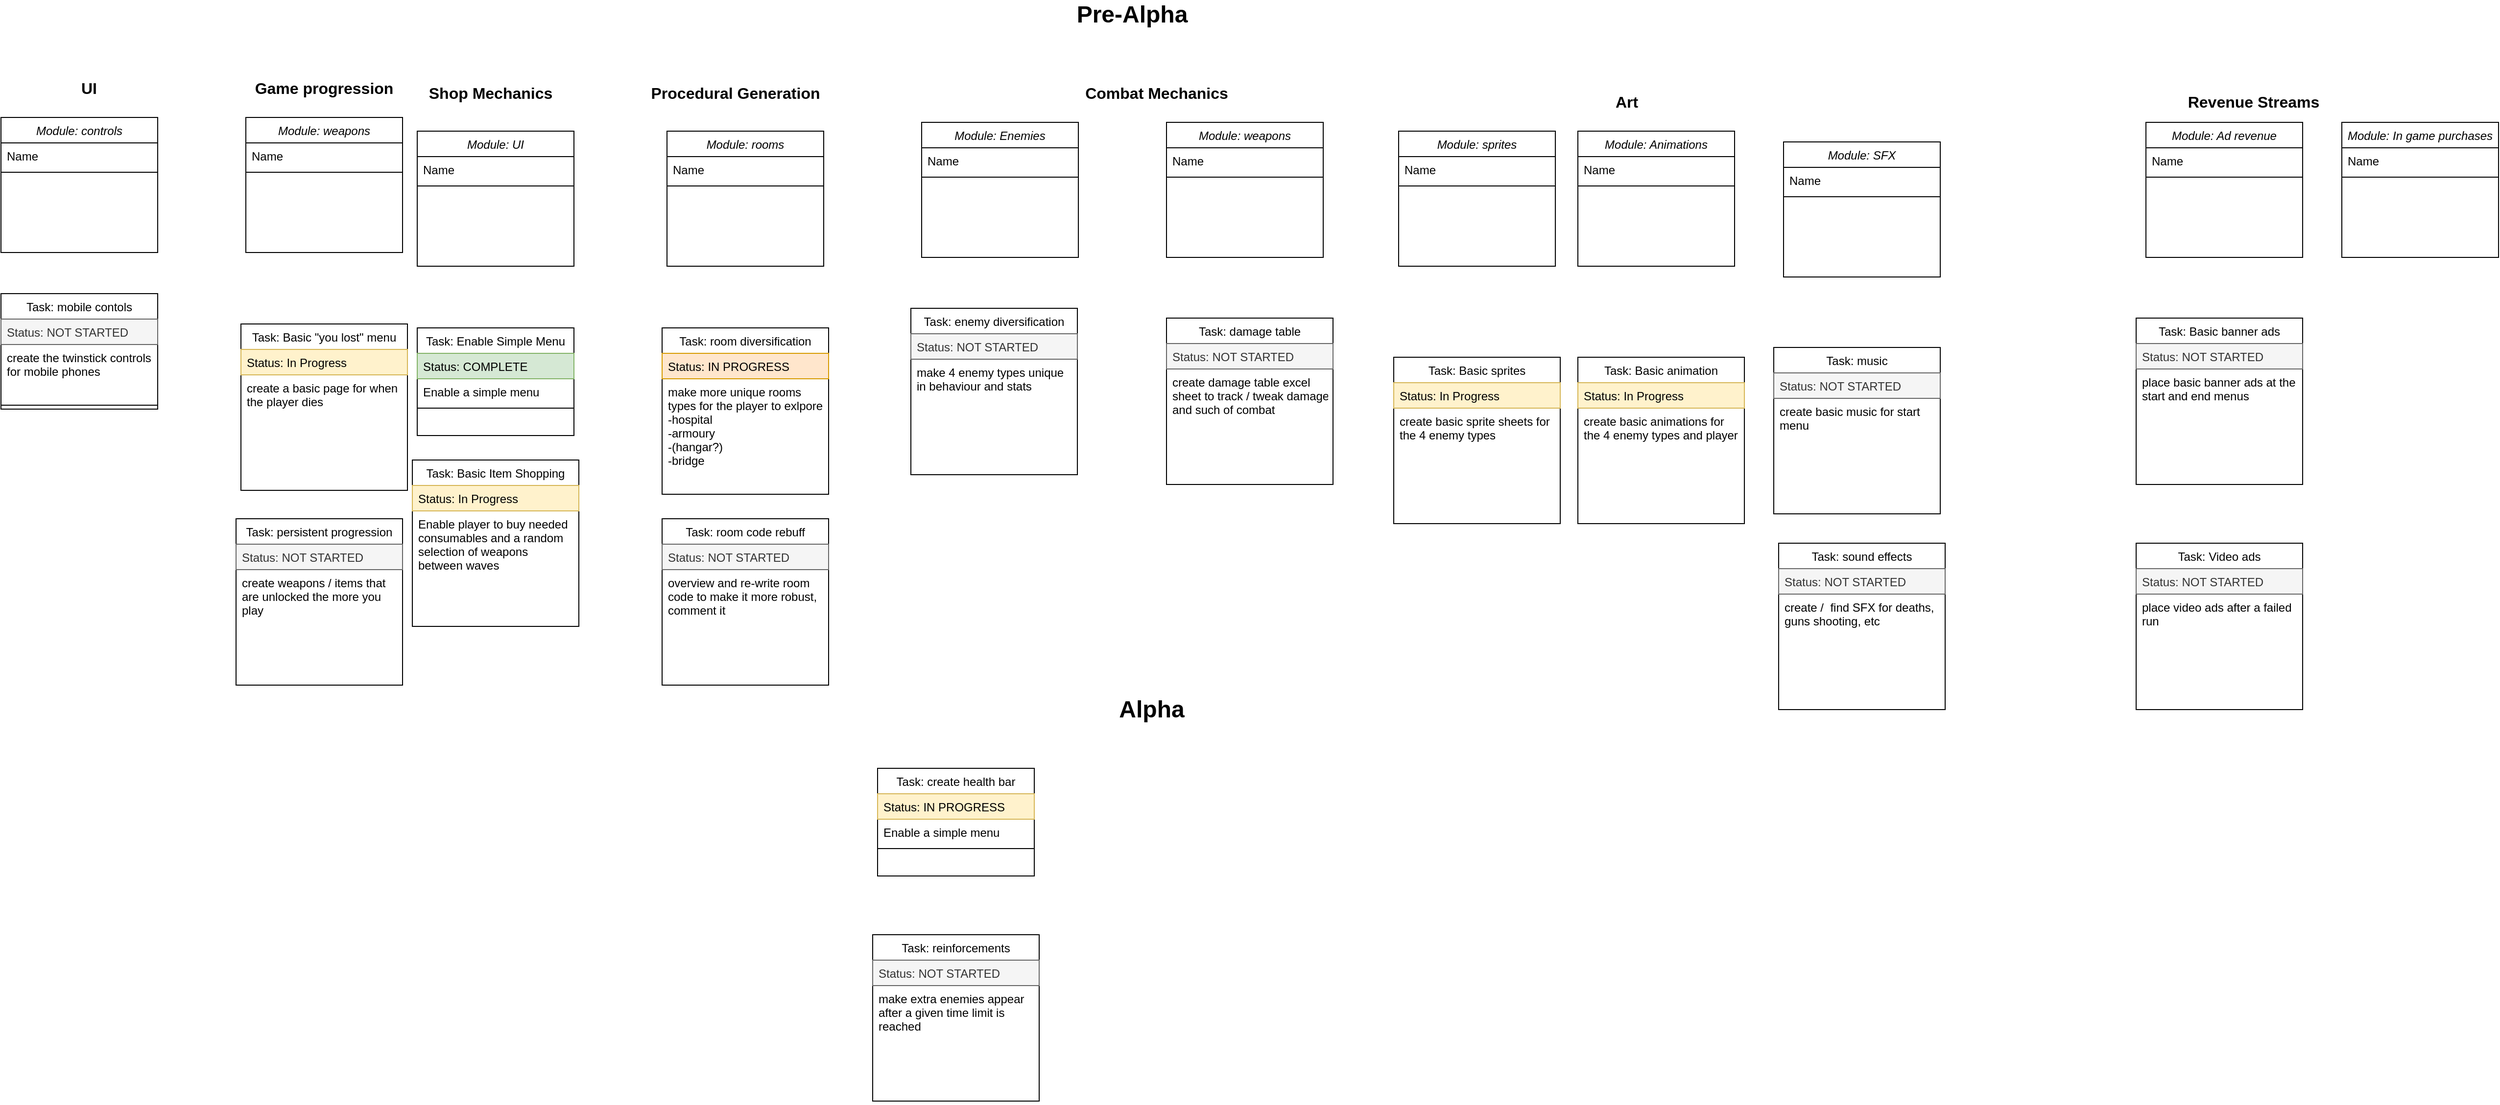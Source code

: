 <mxfile version="14.4.3" type="device"><diagram id="C5RBs43oDa-KdzZeNtuy" name="Page-1"><mxGraphModel dx="1865" dy="607" grid="1" gridSize="10" guides="1" tooltips="1" connect="1" arrows="1" fold="1" page="1" pageScale="1" pageWidth="827" pageHeight="1169" math="0" shadow="0"><root><mxCell id="WIyWlLk6GJQsqaUBKTNV-0"/><mxCell id="WIyWlLk6GJQsqaUBKTNV-1" parent="WIyWlLk6GJQsqaUBKTNV-0"/><mxCell id="zkfFHV4jXpPFQw0GAbJ--0" value="Module: UI" style="swimlane;fontStyle=2;align=center;verticalAlign=top;childLayout=stackLayout;horizontal=1;startSize=26;horizontalStack=0;resizeParent=1;resizeLast=0;collapsible=1;marginBottom=0;rounded=0;shadow=0;strokeWidth=1;" parent="WIyWlLk6GJQsqaUBKTNV-1" vertex="1"><mxGeometry x="-175" y="159" width="160" height="138" as="geometry"><mxRectangle x="230" y="140" width="160" height="26" as="alternateBounds"/></mxGeometry></mxCell><mxCell id="zkfFHV4jXpPFQw0GAbJ--1" value="Name" style="text;align=left;verticalAlign=top;spacingLeft=4;spacingRight=4;overflow=hidden;rotatable=0;points=[[0,0.5],[1,0.5]];portConstraint=eastwest;" parent="zkfFHV4jXpPFQw0GAbJ--0" vertex="1"><mxGeometry y="26" width="160" height="26" as="geometry"/></mxCell><mxCell id="zkfFHV4jXpPFQw0GAbJ--4" value="" style="line;html=1;strokeWidth=1;align=left;verticalAlign=middle;spacingTop=-1;spacingLeft=3;spacingRight=3;rotatable=0;labelPosition=right;points=[];portConstraint=eastwest;" parent="zkfFHV4jXpPFQw0GAbJ--0" vertex="1"><mxGeometry y="52" width="160" height="8" as="geometry"/></mxCell><mxCell id="zkfFHV4jXpPFQw0GAbJ--17" value="Task: Enable Simple Menu" style="swimlane;fontStyle=0;align=center;verticalAlign=top;childLayout=stackLayout;horizontal=1;startSize=26;horizontalStack=0;resizeParent=1;resizeLast=0;collapsible=1;marginBottom=0;rounded=0;shadow=0;strokeWidth=1;" parent="WIyWlLk6GJQsqaUBKTNV-1" vertex="1"><mxGeometry x="-175" y="360" width="160" height="110" as="geometry"><mxRectangle x="550" y="140" width="160" height="26" as="alternateBounds"/></mxGeometry></mxCell><mxCell id="zkfFHV4jXpPFQw0GAbJ--18" value="Status: COMPLETE" style="text;align=left;verticalAlign=top;spacingLeft=4;spacingRight=4;overflow=hidden;rotatable=0;points=[[0,0.5],[1,0.5]];portConstraint=eastwest;strokeColor=#82b366;fillColor=#d5e8d4;" parent="zkfFHV4jXpPFQw0GAbJ--17" vertex="1"><mxGeometry y="26" width="160" height="26" as="geometry"/></mxCell><mxCell id="zkfFHV4jXpPFQw0GAbJ--21" value="Enable a simple menu" style="text;align=left;verticalAlign=top;spacingLeft=4;spacingRight=4;overflow=hidden;rotatable=0;points=[[0,0.5],[1,0.5]];portConstraint=eastwest;rounded=0;shadow=0;html=0;" parent="zkfFHV4jXpPFQw0GAbJ--17" vertex="1"><mxGeometry y="52" width="160" height="26" as="geometry"/></mxCell><mxCell id="zkfFHV4jXpPFQw0GAbJ--23" value="" style="line;html=1;strokeWidth=1;align=left;verticalAlign=middle;spacingTop=-1;spacingLeft=3;spacingRight=3;rotatable=0;labelPosition=right;points=[];portConstraint=eastwest;" parent="zkfFHV4jXpPFQw0GAbJ--17" vertex="1"><mxGeometry y="78" width="160" height="8" as="geometry"/></mxCell><mxCell id="IJNGXYL-jncF7MgPvNUc-0" value="&lt;font style=&quot;font-size: 16px&quot;&gt;Shop Mechanics&lt;/font&gt;" style="text;html=1;strokeColor=none;fillColor=none;align=center;verticalAlign=middle;whiteSpace=wrap;rounded=0;fontStyle=1" parent="WIyWlLk6GJQsqaUBKTNV-1" vertex="1"><mxGeometry x="-170" y="110" width="140" height="20" as="geometry"/></mxCell><mxCell id="IJNGXYL-jncF7MgPvNUc-1" value="&lt;font style=&quot;font-size: 16px&quot;&gt;Combat Mechanics&lt;/font&gt;" style="text;html=1;strokeColor=none;fillColor=none;align=center;verticalAlign=middle;whiteSpace=wrap;rounded=0;fontStyle=1" parent="WIyWlLk6GJQsqaUBKTNV-1" vertex="1"><mxGeometry x="490" y="110" width="180" height="20" as="geometry"/></mxCell><mxCell id="IJNGXYL-jncF7MgPvNUc-4" value="Module: Enemies" style="swimlane;fontStyle=2;align=center;verticalAlign=top;childLayout=stackLayout;horizontal=1;startSize=26;horizontalStack=0;resizeParent=1;resizeLast=0;collapsible=1;marginBottom=0;rounded=0;shadow=0;strokeWidth=1;" parent="WIyWlLk6GJQsqaUBKTNV-1" vertex="1"><mxGeometry x="340" y="150" width="160" height="138" as="geometry"><mxRectangle x="230" y="140" width="160" height="26" as="alternateBounds"/></mxGeometry></mxCell><mxCell id="IJNGXYL-jncF7MgPvNUc-5" value="Name" style="text;align=left;verticalAlign=top;spacingLeft=4;spacingRight=4;overflow=hidden;rotatable=0;points=[[0,0.5],[1,0.5]];portConstraint=eastwest;" parent="IJNGXYL-jncF7MgPvNUc-4" vertex="1"><mxGeometry y="26" width="160" height="26" as="geometry"/></mxCell><mxCell id="IJNGXYL-jncF7MgPvNUc-6" value="" style="line;html=1;strokeWidth=1;align=left;verticalAlign=middle;spacingTop=-1;spacingLeft=3;spacingRight=3;rotatable=0;labelPosition=right;points=[];portConstraint=eastwest;" parent="IJNGXYL-jncF7MgPvNUc-4" vertex="1"><mxGeometry y="52" width="160" height="8" as="geometry"/></mxCell><mxCell id="IJNGXYL-jncF7MgPvNUc-7" value="Module: weapons" style="swimlane;fontStyle=2;align=center;verticalAlign=top;childLayout=stackLayout;horizontal=1;startSize=26;horizontalStack=0;resizeParent=1;resizeLast=0;collapsible=1;marginBottom=0;rounded=0;shadow=0;strokeWidth=1;" parent="WIyWlLk6GJQsqaUBKTNV-1" vertex="1"><mxGeometry x="590" y="150" width="160" height="138" as="geometry"><mxRectangle x="230" y="140" width="160" height="26" as="alternateBounds"/></mxGeometry></mxCell><mxCell id="IJNGXYL-jncF7MgPvNUc-8" value="Name" style="text;align=left;verticalAlign=top;spacingLeft=4;spacingRight=4;overflow=hidden;rotatable=0;points=[[0,0.5],[1,0.5]];portConstraint=eastwest;" parent="IJNGXYL-jncF7MgPvNUc-7" vertex="1"><mxGeometry y="26" width="160" height="26" as="geometry"/></mxCell><mxCell id="IJNGXYL-jncF7MgPvNUc-9" value="" style="line;html=1;strokeWidth=1;align=left;verticalAlign=middle;spacingTop=-1;spacingLeft=3;spacingRight=3;rotatable=0;labelPosition=right;points=[];portConstraint=eastwest;" parent="IJNGXYL-jncF7MgPvNUc-7" vertex="1"><mxGeometry y="52" width="160" height="8" as="geometry"/></mxCell><mxCell id="IJNGXYL-jncF7MgPvNUc-10" value="&lt;font style=&quot;font-size: 16px&quot;&gt;Game progression&lt;/font&gt;" style="text;html=1;strokeColor=none;fillColor=none;align=center;verticalAlign=middle;whiteSpace=wrap;rounded=0;fontStyle=1" parent="WIyWlLk6GJQsqaUBKTNV-1" vertex="1"><mxGeometry x="-360" y="105" width="180" height="20" as="geometry"/></mxCell><mxCell id="IJNGXYL-jncF7MgPvNUc-11" value="Module: weapons" style="swimlane;fontStyle=2;align=center;verticalAlign=top;childLayout=stackLayout;horizontal=1;startSize=26;horizontalStack=0;resizeParent=1;resizeLast=0;collapsible=1;marginBottom=0;rounded=0;shadow=0;strokeWidth=1;" parent="WIyWlLk6GJQsqaUBKTNV-1" vertex="1"><mxGeometry x="-350" y="145" width="160" height="138" as="geometry"><mxRectangle x="230" y="140" width="160" height="26" as="alternateBounds"/></mxGeometry></mxCell><mxCell id="IJNGXYL-jncF7MgPvNUc-12" value="Name" style="text;align=left;verticalAlign=top;spacingLeft=4;spacingRight=4;overflow=hidden;rotatable=0;points=[[0,0.5],[1,0.5]];portConstraint=eastwest;" parent="IJNGXYL-jncF7MgPvNUc-11" vertex="1"><mxGeometry y="26" width="160" height="26" as="geometry"/></mxCell><mxCell id="IJNGXYL-jncF7MgPvNUc-13" value="" style="line;html=1;strokeWidth=1;align=left;verticalAlign=middle;spacingTop=-1;spacingLeft=3;spacingRight=3;rotatable=0;labelPosition=right;points=[];portConstraint=eastwest;" parent="IJNGXYL-jncF7MgPvNUc-11" vertex="1"><mxGeometry y="52" width="160" height="8" as="geometry"/></mxCell><mxCell id="IJNGXYL-jncF7MgPvNUc-14" value="Task: create health bar" style="swimlane;fontStyle=0;align=center;verticalAlign=top;childLayout=stackLayout;horizontal=1;startSize=26;horizontalStack=0;resizeParent=1;resizeLast=0;collapsible=1;marginBottom=0;rounded=0;shadow=0;strokeWidth=1;" parent="WIyWlLk6GJQsqaUBKTNV-1" vertex="1"><mxGeometry x="295" y="810" width="160" height="110" as="geometry"><mxRectangle x="550" y="140" width="160" height="26" as="alternateBounds"/></mxGeometry></mxCell><mxCell id="IJNGXYL-jncF7MgPvNUc-15" value="Status: IN PROGRESS" style="text;align=left;verticalAlign=top;spacingLeft=4;spacingRight=4;overflow=hidden;rotatable=0;points=[[0,0.5],[1,0.5]];portConstraint=eastwest;strokeColor=#d6b656;fillColor=#fff2cc;" parent="IJNGXYL-jncF7MgPvNUc-14" vertex="1"><mxGeometry y="26" width="160" height="26" as="geometry"/></mxCell><mxCell id="IJNGXYL-jncF7MgPvNUc-16" value="Enable a simple menu" style="text;align=left;verticalAlign=top;spacingLeft=4;spacingRight=4;overflow=hidden;rotatable=0;points=[[0,0.5],[1,0.5]];portConstraint=eastwest;rounded=0;shadow=0;html=0;" parent="IJNGXYL-jncF7MgPvNUc-14" vertex="1"><mxGeometry y="52" width="160" height="26" as="geometry"/></mxCell><mxCell id="IJNGXYL-jncF7MgPvNUc-17" value="" style="line;html=1;strokeWidth=1;align=left;verticalAlign=middle;spacingTop=-1;spacingLeft=3;spacingRight=3;rotatable=0;labelPosition=right;points=[];portConstraint=eastwest;" parent="IJNGXYL-jncF7MgPvNUc-14" vertex="1"><mxGeometry y="78" width="160" height="8" as="geometry"/></mxCell><mxCell id="yhqSzPU-J8GdQzzQd9-S-0" value="&lt;font style=&quot;font-size: 24px&quot;&gt;Pre-Alpha&lt;/font&gt;" style="text;html=1;strokeColor=none;fillColor=none;align=center;verticalAlign=middle;whiteSpace=wrap;rounded=0;fontSize=16;fontStyle=1" vertex="1" parent="WIyWlLk6GJQsqaUBKTNV-1"><mxGeometry x="480" y="30" width="150" height="20" as="geometry"/></mxCell><mxCell id="yhqSzPU-J8GdQzzQd9-S-1" style="edgeStyle=orthogonalEdgeStyle;rounded=0;orthogonalLoop=1;jettySize=auto;html=1;exitX=0.5;exitY=1;exitDx=0;exitDy=0;" edge="1" parent="WIyWlLk6GJQsqaUBKTNV-1" source="IJNGXYL-jncF7MgPvNUc-1" target="IJNGXYL-jncF7MgPvNUc-1"><mxGeometry relative="1" as="geometry"/></mxCell><mxCell id="yhqSzPU-J8GdQzzQd9-S-2" value="&lt;font style=&quot;font-size: 24px&quot;&gt;Alpha&lt;/font&gt;" style="text;html=1;strokeColor=none;fillColor=none;align=center;verticalAlign=middle;whiteSpace=wrap;rounded=0;fontSize=16;fontStyle=1" vertex="1" parent="WIyWlLk6GJQsqaUBKTNV-1"><mxGeometry x="500" y="740" width="150" height="20" as="geometry"/></mxCell><mxCell id="yhqSzPU-J8GdQzzQd9-S-3" value="Task: Basic Item Shopping" style="swimlane;fontStyle=0;align=center;verticalAlign=top;childLayout=stackLayout;horizontal=1;startSize=26;horizontalStack=0;resizeParent=1;resizeLast=0;collapsible=1;marginBottom=0;rounded=0;shadow=0;strokeWidth=1;" vertex="1" parent="WIyWlLk6GJQsqaUBKTNV-1"><mxGeometry x="-180" y="495" width="170" height="170" as="geometry"><mxRectangle x="550" y="140" width="160" height="26" as="alternateBounds"/></mxGeometry></mxCell><mxCell id="yhqSzPU-J8GdQzzQd9-S-4" value="Status: In Progress" style="text;align=left;verticalAlign=top;spacingLeft=4;spacingRight=4;overflow=hidden;rotatable=0;points=[[0,0.5],[1,0.5]];portConstraint=eastwest;strokeColor=#d6b656;fillColor=#fff2cc;" vertex="1" parent="yhqSzPU-J8GdQzzQd9-S-3"><mxGeometry y="26" width="170" height="26" as="geometry"/></mxCell><mxCell id="yhqSzPU-J8GdQzzQd9-S-5" value="Enable player to buy needed &#10;consumables and a random &#10;selection of weapons &#10;between waves&#10;" style="text;align=left;verticalAlign=top;spacingLeft=4;spacingRight=4;overflow=hidden;rotatable=0;points=[[0,0.5],[1,0.5]];portConstraint=eastwest;rounded=0;shadow=0;html=0;" vertex="1" parent="yhqSzPU-J8GdQzzQd9-S-3"><mxGeometry y="52" width="170" height="118" as="geometry"/></mxCell><mxCell id="yhqSzPU-J8GdQzzQd9-S-7" value="&lt;font style=&quot;font-size: 16px&quot;&gt;Art&lt;/font&gt;" style="text;html=1;strokeColor=none;fillColor=none;align=center;verticalAlign=middle;whiteSpace=wrap;rounded=0;fontStyle=1" vertex="1" parent="WIyWlLk6GJQsqaUBKTNV-1"><mxGeometry x="970" y="119" width="180" height="20" as="geometry"/></mxCell><mxCell id="yhqSzPU-J8GdQzzQd9-S-9" value="Module: sprites" style="swimlane;fontStyle=2;align=center;verticalAlign=top;childLayout=stackLayout;horizontal=1;startSize=26;horizontalStack=0;resizeParent=1;resizeLast=0;collapsible=1;marginBottom=0;rounded=0;shadow=0;strokeWidth=1;" vertex="1" parent="WIyWlLk6GJQsqaUBKTNV-1"><mxGeometry x="827" y="159" width="160" height="138" as="geometry"><mxRectangle x="230" y="140" width="160" height="26" as="alternateBounds"/></mxGeometry></mxCell><mxCell id="yhqSzPU-J8GdQzzQd9-S-10" value="Name" style="text;align=left;verticalAlign=top;spacingLeft=4;spacingRight=4;overflow=hidden;rotatable=0;points=[[0,0.5],[1,0.5]];portConstraint=eastwest;" vertex="1" parent="yhqSzPU-J8GdQzzQd9-S-9"><mxGeometry y="26" width="160" height="26" as="geometry"/></mxCell><mxCell id="yhqSzPU-J8GdQzzQd9-S-11" value="" style="line;html=1;strokeWidth=1;align=left;verticalAlign=middle;spacingTop=-1;spacingLeft=3;spacingRight=3;rotatable=0;labelPosition=right;points=[];portConstraint=eastwest;" vertex="1" parent="yhqSzPU-J8GdQzzQd9-S-9"><mxGeometry y="52" width="160" height="8" as="geometry"/></mxCell><mxCell id="yhqSzPU-J8GdQzzQd9-S-12" value="Module: Animations" style="swimlane;fontStyle=2;align=center;verticalAlign=top;childLayout=stackLayout;horizontal=1;startSize=26;horizontalStack=0;resizeParent=1;resizeLast=0;collapsible=1;marginBottom=0;rounded=0;shadow=0;strokeWidth=1;" vertex="1" parent="WIyWlLk6GJQsqaUBKTNV-1"><mxGeometry x="1010" y="159" width="160" height="138" as="geometry"><mxRectangle x="230" y="140" width="160" height="26" as="alternateBounds"/></mxGeometry></mxCell><mxCell id="yhqSzPU-J8GdQzzQd9-S-13" value="Name" style="text;align=left;verticalAlign=top;spacingLeft=4;spacingRight=4;overflow=hidden;rotatable=0;points=[[0,0.5],[1,0.5]];portConstraint=eastwest;" vertex="1" parent="yhqSzPU-J8GdQzzQd9-S-12"><mxGeometry y="26" width="160" height="26" as="geometry"/></mxCell><mxCell id="yhqSzPU-J8GdQzzQd9-S-14" value="" style="line;html=1;strokeWidth=1;align=left;verticalAlign=middle;spacingTop=-1;spacingLeft=3;spacingRight=3;rotatable=0;labelPosition=right;points=[];portConstraint=eastwest;" vertex="1" parent="yhqSzPU-J8GdQzzQd9-S-12"><mxGeometry y="52" width="160" height="8" as="geometry"/></mxCell><mxCell id="yhqSzPU-J8GdQzzQd9-S-15" value="Task: Basic &quot;you lost&quot; menu" style="swimlane;fontStyle=0;align=center;verticalAlign=top;childLayout=stackLayout;horizontal=1;startSize=26;horizontalStack=0;resizeParent=1;resizeLast=0;collapsible=1;marginBottom=0;rounded=0;shadow=0;strokeWidth=1;" vertex="1" parent="WIyWlLk6GJQsqaUBKTNV-1"><mxGeometry x="-355" y="356" width="170" height="170" as="geometry"><mxRectangle x="550" y="140" width="160" height="26" as="alternateBounds"/></mxGeometry></mxCell><mxCell id="yhqSzPU-J8GdQzzQd9-S-16" value="Status: In Progress" style="text;align=left;verticalAlign=top;spacingLeft=4;spacingRight=4;overflow=hidden;rotatable=0;points=[[0,0.5],[1,0.5]];portConstraint=eastwest;strokeColor=#d6b656;fillColor=#fff2cc;" vertex="1" parent="yhqSzPU-J8GdQzzQd9-S-15"><mxGeometry y="26" width="170" height="26" as="geometry"/></mxCell><mxCell id="yhqSzPU-J8GdQzzQd9-S-17" value="create a basic page for when &#10;the player dies " style="text;align=left;verticalAlign=top;spacingLeft=4;spacingRight=4;overflow=hidden;rotatable=0;points=[[0,0.5],[1,0.5]];portConstraint=eastwest;rounded=0;shadow=0;html=0;" vertex="1" parent="yhqSzPU-J8GdQzzQd9-S-15"><mxGeometry y="52" width="170" height="118" as="geometry"/></mxCell><mxCell id="yhqSzPU-J8GdQzzQd9-S-18" value="&lt;span style=&quot;font-size: 16px&quot;&gt;Revenue Streams&lt;/span&gt;" style="text;html=1;strokeColor=none;fillColor=none;align=center;verticalAlign=middle;whiteSpace=wrap;rounded=0;fontStyle=1" vertex="1" parent="WIyWlLk6GJQsqaUBKTNV-1"><mxGeometry x="1610" y="119" width="180" height="20" as="geometry"/></mxCell><mxCell id="yhqSzPU-J8GdQzzQd9-S-19" value="Module: Ad revenue" style="swimlane;fontStyle=2;align=center;verticalAlign=top;childLayout=stackLayout;horizontal=1;startSize=26;horizontalStack=0;resizeParent=1;resizeLast=0;collapsible=1;marginBottom=0;rounded=0;shadow=0;strokeWidth=1;" vertex="1" parent="WIyWlLk6GJQsqaUBKTNV-1"><mxGeometry x="1590" y="150" width="160" height="138" as="geometry"><mxRectangle x="230" y="140" width="160" height="26" as="alternateBounds"/></mxGeometry></mxCell><mxCell id="yhqSzPU-J8GdQzzQd9-S-20" value="Name" style="text;align=left;verticalAlign=top;spacingLeft=4;spacingRight=4;overflow=hidden;rotatable=0;points=[[0,0.5],[1,0.5]];portConstraint=eastwest;" vertex="1" parent="yhqSzPU-J8GdQzzQd9-S-19"><mxGeometry y="26" width="160" height="26" as="geometry"/></mxCell><mxCell id="yhqSzPU-J8GdQzzQd9-S-21" value="" style="line;html=1;strokeWidth=1;align=left;verticalAlign=middle;spacingTop=-1;spacingLeft=3;spacingRight=3;rotatable=0;labelPosition=right;points=[];portConstraint=eastwest;" vertex="1" parent="yhqSzPU-J8GdQzzQd9-S-19"><mxGeometry y="52" width="160" height="8" as="geometry"/></mxCell><mxCell id="yhqSzPU-J8GdQzzQd9-S-22" value="Module: In game purchases" style="swimlane;fontStyle=2;align=center;verticalAlign=top;childLayout=stackLayout;horizontal=1;startSize=26;horizontalStack=0;resizeParent=1;resizeLast=0;collapsible=1;marginBottom=0;rounded=0;shadow=0;strokeWidth=1;" vertex="1" parent="WIyWlLk6GJQsqaUBKTNV-1"><mxGeometry x="1790" y="150" width="160" height="138" as="geometry"><mxRectangle x="230" y="140" width="160" height="26" as="alternateBounds"/></mxGeometry></mxCell><mxCell id="yhqSzPU-J8GdQzzQd9-S-23" value="Name" style="text;align=left;verticalAlign=top;spacingLeft=4;spacingRight=4;overflow=hidden;rotatable=0;points=[[0,0.5],[1,0.5]];portConstraint=eastwest;" vertex="1" parent="yhqSzPU-J8GdQzzQd9-S-22"><mxGeometry y="26" width="160" height="26" as="geometry"/></mxCell><mxCell id="yhqSzPU-J8GdQzzQd9-S-24" value="" style="line;html=1;strokeWidth=1;align=left;verticalAlign=middle;spacingTop=-1;spacingLeft=3;spacingRight=3;rotatable=0;labelPosition=right;points=[];portConstraint=eastwest;" vertex="1" parent="yhqSzPU-J8GdQzzQd9-S-22"><mxGeometry y="52" width="160" height="8" as="geometry"/></mxCell><mxCell id="yhqSzPU-J8GdQzzQd9-S-25" value="Task: Basic banner ads" style="swimlane;fontStyle=0;align=center;verticalAlign=top;childLayout=stackLayout;horizontal=1;startSize=26;horizontalStack=0;resizeParent=1;resizeLast=0;collapsible=1;marginBottom=0;rounded=0;shadow=0;strokeWidth=1;" vertex="1" parent="WIyWlLk6GJQsqaUBKTNV-1"><mxGeometry x="1580" y="350" width="170" height="170" as="geometry"><mxRectangle x="550" y="140" width="160" height="26" as="alternateBounds"/></mxGeometry></mxCell><mxCell id="yhqSzPU-J8GdQzzQd9-S-26" value="Status: NOT STARTED " style="text;align=left;verticalAlign=top;spacingLeft=4;spacingRight=4;overflow=hidden;rotatable=0;points=[[0,0.5],[1,0.5]];portConstraint=eastwest;strokeColor=#666666;fillColor=#f5f5f5;fontColor=#333333;" vertex="1" parent="yhqSzPU-J8GdQzzQd9-S-25"><mxGeometry y="26" width="170" height="26" as="geometry"/></mxCell><mxCell id="yhqSzPU-J8GdQzzQd9-S-27" value="place basic banner ads at the &#10;start and end menus " style="text;align=left;verticalAlign=top;spacingLeft=4;spacingRight=4;overflow=hidden;rotatable=0;points=[[0,0.5],[1,0.5]];portConstraint=eastwest;rounded=0;shadow=0;html=0;" vertex="1" parent="yhqSzPU-J8GdQzzQd9-S-25"><mxGeometry y="52" width="170" height="118" as="geometry"/></mxCell><mxCell id="yhqSzPU-J8GdQzzQd9-S-28" value="Task: Basic animation" style="swimlane;fontStyle=0;align=center;verticalAlign=top;childLayout=stackLayout;horizontal=1;startSize=26;horizontalStack=0;resizeParent=1;resizeLast=0;collapsible=1;marginBottom=0;rounded=0;shadow=0;strokeWidth=1;" vertex="1" parent="WIyWlLk6GJQsqaUBKTNV-1"><mxGeometry x="1010" y="390" width="170" height="170" as="geometry"><mxRectangle x="550" y="140" width="160" height="26" as="alternateBounds"/></mxGeometry></mxCell><mxCell id="yhqSzPU-J8GdQzzQd9-S-29" value="Status: In Progress" style="text;align=left;verticalAlign=top;spacingLeft=4;spacingRight=4;overflow=hidden;rotatable=0;points=[[0,0.5],[1,0.5]];portConstraint=eastwest;strokeColor=#d6b656;fillColor=#fff2cc;" vertex="1" parent="yhqSzPU-J8GdQzzQd9-S-28"><mxGeometry y="26" width="170" height="26" as="geometry"/></mxCell><mxCell id="yhqSzPU-J8GdQzzQd9-S-30" value="create basic animations for &#10;the 4 enemy types and player " style="text;align=left;verticalAlign=top;spacingLeft=4;spacingRight=4;overflow=hidden;rotatable=0;points=[[0,0.5],[1,0.5]];portConstraint=eastwest;rounded=0;shadow=0;html=0;" vertex="1" parent="yhqSzPU-J8GdQzzQd9-S-28"><mxGeometry y="52" width="170" height="118" as="geometry"/></mxCell><mxCell id="yhqSzPU-J8GdQzzQd9-S-31" value="Task: Basic sprites" style="swimlane;fontStyle=0;align=center;verticalAlign=top;childLayout=stackLayout;horizontal=1;startSize=26;horizontalStack=0;resizeParent=1;resizeLast=0;collapsible=1;marginBottom=0;rounded=0;shadow=0;strokeWidth=1;" vertex="1" parent="WIyWlLk6GJQsqaUBKTNV-1"><mxGeometry x="822" y="390" width="170" height="170" as="geometry"><mxRectangle x="550" y="140" width="160" height="26" as="alternateBounds"/></mxGeometry></mxCell><mxCell id="yhqSzPU-J8GdQzzQd9-S-32" value="Status: In Progress" style="text;align=left;verticalAlign=top;spacingLeft=4;spacingRight=4;overflow=hidden;rotatable=0;points=[[0,0.5],[1,0.5]];portConstraint=eastwest;strokeColor=#d6b656;fillColor=#fff2cc;" vertex="1" parent="yhqSzPU-J8GdQzzQd9-S-31"><mxGeometry y="26" width="170" height="26" as="geometry"/></mxCell><mxCell id="yhqSzPU-J8GdQzzQd9-S-33" value="create basic sprite sheets for &#10;the 4 enemy types" style="text;align=left;verticalAlign=top;spacingLeft=4;spacingRight=4;overflow=hidden;rotatable=0;points=[[0,0.5],[1,0.5]];portConstraint=eastwest;rounded=0;shadow=0;html=0;" vertex="1" parent="yhqSzPU-J8GdQzzQd9-S-31"><mxGeometry y="52" width="170" height="118" as="geometry"/></mxCell><mxCell id="yhqSzPU-J8GdQzzQd9-S-34" value="Module: SFX" style="swimlane;fontStyle=2;align=center;verticalAlign=top;childLayout=stackLayout;horizontal=1;startSize=26;horizontalStack=0;resizeParent=1;resizeLast=0;collapsible=1;marginBottom=0;rounded=0;shadow=0;strokeWidth=1;" vertex="1" parent="WIyWlLk6GJQsqaUBKTNV-1"><mxGeometry x="1220" y="170" width="160" height="138" as="geometry"><mxRectangle x="230" y="140" width="160" height="26" as="alternateBounds"/></mxGeometry></mxCell><mxCell id="yhqSzPU-J8GdQzzQd9-S-35" value="Name" style="text;align=left;verticalAlign=top;spacingLeft=4;spacingRight=4;overflow=hidden;rotatable=0;points=[[0,0.5],[1,0.5]];portConstraint=eastwest;" vertex="1" parent="yhqSzPU-J8GdQzzQd9-S-34"><mxGeometry y="26" width="160" height="26" as="geometry"/></mxCell><mxCell id="yhqSzPU-J8GdQzzQd9-S-36" value="" style="line;html=1;strokeWidth=1;align=left;verticalAlign=middle;spacingTop=-1;spacingLeft=3;spacingRight=3;rotatable=0;labelPosition=right;points=[];portConstraint=eastwest;" vertex="1" parent="yhqSzPU-J8GdQzzQd9-S-34"><mxGeometry y="52" width="160" height="8" as="geometry"/></mxCell><mxCell id="yhqSzPU-J8GdQzzQd9-S-37" value="Task: music" style="swimlane;fontStyle=0;align=center;verticalAlign=top;childLayout=stackLayout;horizontal=1;startSize=26;horizontalStack=0;resizeParent=1;resizeLast=0;collapsible=1;marginBottom=0;rounded=0;shadow=0;strokeWidth=1;" vertex="1" parent="WIyWlLk6GJQsqaUBKTNV-1"><mxGeometry x="1210" y="380" width="170" height="170" as="geometry"><mxRectangle x="550" y="140" width="160" height="26" as="alternateBounds"/></mxGeometry></mxCell><mxCell id="yhqSzPU-J8GdQzzQd9-S-38" value="Status: NOT STARTED " style="text;align=left;verticalAlign=top;spacingLeft=4;spacingRight=4;overflow=hidden;rotatable=0;points=[[0,0.5],[1,0.5]];portConstraint=eastwest;strokeColor=#666666;fillColor=#f5f5f5;fontColor=#333333;" vertex="1" parent="yhqSzPU-J8GdQzzQd9-S-37"><mxGeometry y="26" width="170" height="26" as="geometry"/></mxCell><mxCell id="yhqSzPU-J8GdQzzQd9-S-39" value="create basic music for start &#10;menu" style="text;align=left;verticalAlign=top;spacingLeft=4;spacingRight=4;overflow=hidden;rotatable=0;points=[[0,0.5],[1,0.5]];portConstraint=eastwest;rounded=0;shadow=0;html=0;" vertex="1" parent="yhqSzPU-J8GdQzzQd9-S-37"><mxGeometry y="52" width="170" height="118" as="geometry"/></mxCell><mxCell id="yhqSzPU-J8GdQzzQd9-S-40" value="Task: sound effects" style="swimlane;fontStyle=0;align=center;verticalAlign=top;childLayout=stackLayout;horizontal=1;startSize=26;horizontalStack=0;resizeParent=1;resizeLast=0;collapsible=1;marginBottom=0;rounded=0;shadow=0;strokeWidth=1;" vertex="1" parent="WIyWlLk6GJQsqaUBKTNV-1"><mxGeometry x="1215" y="580" width="170" height="170" as="geometry"><mxRectangle x="550" y="140" width="160" height="26" as="alternateBounds"/></mxGeometry></mxCell><mxCell id="yhqSzPU-J8GdQzzQd9-S-41" value="Status: NOT STARTED " style="text;align=left;verticalAlign=top;spacingLeft=4;spacingRight=4;overflow=hidden;rotatable=0;points=[[0,0.5],[1,0.5]];portConstraint=eastwest;strokeColor=#666666;fillColor=#f5f5f5;fontColor=#333333;" vertex="1" parent="yhqSzPU-J8GdQzzQd9-S-40"><mxGeometry y="26" width="170" height="26" as="geometry"/></mxCell><mxCell id="yhqSzPU-J8GdQzzQd9-S-42" value="create /  find SFX for deaths,&#10;guns shooting, etc " style="text;align=left;verticalAlign=top;spacingLeft=4;spacingRight=4;overflow=hidden;rotatable=0;points=[[0,0.5],[1,0.5]];portConstraint=eastwest;rounded=0;shadow=0;html=0;" vertex="1" parent="yhqSzPU-J8GdQzzQd9-S-40"><mxGeometry y="52" width="170" height="118" as="geometry"/></mxCell><mxCell id="yhqSzPU-J8GdQzzQd9-S-43" value="&lt;span style=&quot;font-size: 16px&quot;&gt;UI&lt;br&gt;&lt;/span&gt;" style="text;html=1;strokeColor=none;fillColor=none;align=center;verticalAlign=middle;whiteSpace=wrap;rounded=0;fontStyle=1" vertex="1" parent="WIyWlLk6GJQsqaUBKTNV-1"><mxGeometry x="-600" y="105" width="180" height="20" as="geometry"/></mxCell><mxCell id="yhqSzPU-J8GdQzzQd9-S-46" value="Module: controls" style="swimlane;fontStyle=2;align=center;verticalAlign=top;childLayout=stackLayout;horizontal=1;startSize=26;horizontalStack=0;resizeParent=1;resizeLast=0;collapsible=1;marginBottom=0;rounded=0;shadow=0;strokeWidth=1;" vertex="1" parent="WIyWlLk6GJQsqaUBKTNV-1"><mxGeometry x="-600" y="145" width="160" height="138" as="geometry"><mxRectangle x="230" y="140" width="160" height="26" as="alternateBounds"/></mxGeometry></mxCell><mxCell id="yhqSzPU-J8GdQzzQd9-S-47" value="Name" style="text;align=left;verticalAlign=top;spacingLeft=4;spacingRight=4;overflow=hidden;rotatable=0;points=[[0,0.5],[1,0.5]];portConstraint=eastwest;" vertex="1" parent="yhqSzPU-J8GdQzzQd9-S-46"><mxGeometry y="26" width="160" height="26" as="geometry"/></mxCell><mxCell id="yhqSzPU-J8GdQzzQd9-S-48" value="" style="line;html=1;strokeWidth=1;align=left;verticalAlign=middle;spacingTop=-1;spacingLeft=3;spacingRight=3;rotatable=0;labelPosition=right;points=[];portConstraint=eastwest;" vertex="1" parent="yhqSzPU-J8GdQzzQd9-S-46"><mxGeometry y="52" width="160" height="8" as="geometry"/></mxCell><mxCell id="yhqSzPU-J8GdQzzQd9-S-49" value="Task: mobile contols" style="swimlane;fontStyle=0;align=center;verticalAlign=top;childLayout=stackLayout;horizontal=1;startSize=26;horizontalStack=0;resizeParent=1;resizeLast=0;collapsible=1;marginBottom=0;rounded=0;shadow=0;strokeWidth=1;" vertex="1" parent="WIyWlLk6GJQsqaUBKTNV-1"><mxGeometry x="-600" y="325" width="160" height="118" as="geometry"><mxRectangle x="550" y="140" width="160" height="26" as="alternateBounds"/></mxGeometry></mxCell><mxCell id="yhqSzPU-J8GdQzzQd9-S-50" value="Status: NOT STARTED" style="text;align=left;verticalAlign=top;spacingLeft=4;spacingRight=4;overflow=hidden;rotatable=0;points=[[0,0.5],[1,0.5]];portConstraint=eastwest;strokeColor=#666666;fillColor=#f5f5f5;fontColor=#333333;" vertex="1" parent="yhqSzPU-J8GdQzzQd9-S-49"><mxGeometry y="26" width="160" height="26" as="geometry"/></mxCell><mxCell id="yhqSzPU-J8GdQzzQd9-S-51" value="create the twinstick controls &#10;for mobile phones " style="text;align=left;verticalAlign=top;spacingLeft=4;spacingRight=4;overflow=hidden;rotatable=0;points=[[0,0.5],[1,0.5]];portConstraint=eastwest;rounded=0;shadow=0;html=0;" vertex="1" parent="yhqSzPU-J8GdQzzQd9-S-49"><mxGeometry y="52" width="160" height="58" as="geometry"/></mxCell><mxCell id="yhqSzPU-J8GdQzzQd9-S-52" value="" style="line;html=1;strokeWidth=1;align=left;verticalAlign=middle;spacingTop=-1;spacingLeft=3;spacingRight=3;rotatable=0;labelPosition=right;points=[];portConstraint=eastwest;" vertex="1" parent="yhqSzPU-J8GdQzzQd9-S-49"><mxGeometry y="110" width="160" height="8" as="geometry"/></mxCell><mxCell id="yhqSzPU-J8GdQzzQd9-S-61" value="Task: Video ads" style="swimlane;fontStyle=0;align=center;verticalAlign=top;childLayout=stackLayout;horizontal=1;startSize=26;horizontalStack=0;resizeParent=1;resizeLast=0;collapsible=1;marginBottom=0;rounded=0;shadow=0;strokeWidth=1;" vertex="1" parent="WIyWlLk6GJQsqaUBKTNV-1"><mxGeometry x="1580" y="580" width="170" height="170" as="geometry"><mxRectangle x="550" y="140" width="160" height="26" as="alternateBounds"/></mxGeometry></mxCell><mxCell id="yhqSzPU-J8GdQzzQd9-S-62" value="Status: NOT STARTED " style="text;align=left;verticalAlign=top;spacingLeft=4;spacingRight=4;overflow=hidden;rotatable=0;points=[[0,0.5],[1,0.5]];portConstraint=eastwest;strokeColor=#666666;fillColor=#f5f5f5;fontColor=#333333;" vertex="1" parent="yhqSzPU-J8GdQzzQd9-S-61"><mxGeometry y="26" width="170" height="26" as="geometry"/></mxCell><mxCell id="yhqSzPU-J8GdQzzQd9-S-63" value="place video ads after a failed &#10;run" style="text;align=left;verticalAlign=top;spacingLeft=4;spacingRight=4;overflow=hidden;rotatable=0;points=[[0,0.5],[1,0.5]];portConstraint=eastwest;rounded=0;shadow=0;html=0;" vertex="1" parent="yhqSzPU-J8GdQzzQd9-S-61"><mxGeometry y="52" width="170" height="118" as="geometry"/></mxCell><mxCell id="yhqSzPU-J8GdQzzQd9-S-65" value="Task: persistent progression" style="swimlane;fontStyle=0;align=center;verticalAlign=top;childLayout=stackLayout;horizontal=1;startSize=26;horizontalStack=0;resizeParent=1;resizeLast=0;collapsible=1;marginBottom=0;rounded=0;shadow=0;strokeWidth=1;" vertex="1" parent="WIyWlLk6GJQsqaUBKTNV-1"><mxGeometry x="-360" y="555" width="170" height="170" as="geometry"><mxRectangle x="550" y="140" width="160" height="26" as="alternateBounds"/></mxGeometry></mxCell><mxCell id="yhqSzPU-J8GdQzzQd9-S-66" value="Status: NOT STARTED" style="text;align=left;verticalAlign=top;spacingLeft=4;spacingRight=4;overflow=hidden;rotatable=0;points=[[0,0.5],[1,0.5]];portConstraint=eastwest;strokeColor=#666666;fillColor=#f5f5f5;fontColor=#333333;" vertex="1" parent="yhqSzPU-J8GdQzzQd9-S-65"><mxGeometry y="26" width="170" height="26" as="geometry"/></mxCell><mxCell id="yhqSzPU-J8GdQzzQd9-S-67" value="create weapons / items that &#10;are unlocked the more you &#10;play" style="text;align=left;verticalAlign=top;spacingLeft=4;spacingRight=4;overflow=hidden;rotatable=0;points=[[0,0.5],[1,0.5]];portConstraint=eastwest;rounded=0;shadow=0;html=0;" vertex="1" parent="yhqSzPU-J8GdQzzQd9-S-65"><mxGeometry y="52" width="170" height="118" as="geometry"/></mxCell><mxCell id="yhqSzPU-J8GdQzzQd9-S-68" value="Task: enemy diversification" style="swimlane;fontStyle=0;align=center;verticalAlign=top;childLayout=stackLayout;horizontal=1;startSize=26;horizontalStack=0;resizeParent=1;resizeLast=0;collapsible=1;marginBottom=0;rounded=0;shadow=0;strokeWidth=1;" vertex="1" parent="WIyWlLk6GJQsqaUBKTNV-1"><mxGeometry x="329" y="340" width="170" height="170" as="geometry"><mxRectangle x="550" y="140" width="160" height="26" as="alternateBounds"/></mxGeometry></mxCell><mxCell id="yhqSzPU-J8GdQzzQd9-S-69" value="Status: NOT STARTED " style="text;align=left;verticalAlign=top;spacingLeft=4;spacingRight=4;overflow=hidden;rotatable=0;points=[[0,0.5],[1,0.5]];portConstraint=eastwest;strokeColor=#666666;fillColor=#f5f5f5;fontColor=#333333;" vertex="1" parent="yhqSzPU-J8GdQzzQd9-S-68"><mxGeometry y="26" width="170" height="26" as="geometry"/></mxCell><mxCell id="yhqSzPU-J8GdQzzQd9-S-70" value="make 4 enemy types unique &#10;in behaviour and stats" style="text;align=left;verticalAlign=top;spacingLeft=4;spacingRight=4;overflow=hidden;rotatable=0;points=[[0,0.5],[1,0.5]];portConstraint=eastwest;rounded=0;shadow=0;html=0;" vertex="1" parent="yhqSzPU-J8GdQzzQd9-S-68"><mxGeometry y="52" width="170" height="118" as="geometry"/></mxCell><mxCell id="yhqSzPU-J8GdQzzQd9-S-71" value="Task: damage table" style="swimlane;fontStyle=0;align=center;verticalAlign=top;childLayout=stackLayout;horizontal=1;startSize=26;horizontalStack=0;resizeParent=1;resizeLast=0;collapsible=1;marginBottom=0;rounded=0;shadow=0;strokeWidth=1;" vertex="1" parent="WIyWlLk6GJQsqaUBKTNV-1"><mxGeometry x="590" y="350" width="170" height="170" as="geometry"><mxRectangle x="550" y="140" width="160" height="26" as="alternateBounds"/></mxGeometry></mxCell><mxCell id="yhqSzPU-J8GdQzzQd9-S-72" value="Status: NOT STARTED " style="text;align=left;verticalAlign=top;spacingLeft=4;spacingRight=4;overflow=hidden;rotatable=0;points=[[0,0.5],[1,0.5]];portConstraint=eastwest;strokeColor=#666666;fillColor=#f5f5f5;fontColor=#333333;" vertex="1" parent="yhqSzPU-J8GdQzzQd9-S-71"><mxGeometry y="26" width="170" height="26" as="geometry"/></mxCell><mxCell id="yhqSzPU-J8GdQzzQd9-S-73" value="create damage table excel &#10;sheet to track / tweak damage&#10;and such of combat " style="text;align=left;verticalAlign=top;spacingLeft=4;spacingRight=4;overflow=hidden;rotatable=0;points=[[0,0.5],[1,0.5]];portConstraint=eastwest;rounded=0;shadow=0;html=0;" vertex="1" parent="yhqSzPU-J8GdQzzQd9-S-71"><mxGeometry y="52" width="170" height="118" as="geometry"/></mxCell><mxCell id="yhqSzPU-J8GdQzzQd9-S-74" value="&lt;span style=&quot;font-size: 16px&quot;&gt;Procedural Generation&lt;br&gt;&lt;/span&gt;" style="text;html=1;strokeColor=none;fillColor=none;align=center;verticalAlign=middle;whiteSpace=wrap;rounded=0;fontStyle=1" vertex="1" parent="WIyWlLk6GJQsqaUBKTNV-1"><mxGeometry x="60" y="110" width="180" height="20" as="geometry"/></mxCell><mxCell id="yhqSzPU-J8GdQzzQd9-S-75" value="Module: rooms" style="swimlane;fontStyle=2;align=center;verticalAlign=top;childLayout=stackLayout;horizontal=1;startSize=26;horizontalStack=0;resizeParent=1;resizeLast=0;collapsible=1;marginBottom=0;rounded=0;shadow=0;strokeWidth=1;" vertex="1" parent="WIyWlLk6GJQsqaUBKTNV-1"><mxGeometry x="80" y="159" width="160" height="138" as="geometry"><mxRectangle x="230" y="140" width="160" height="26" as="alternateBounds"/></mxGeometry></mxCell><mxCell id="yhqSzPU-J8GdQzzQd9-S-76" value="Name" style="text;align=left;verticalAlign=top;spacingLeft=4;spacingRight=4;overflow=hidden;rotatable=0;points=[[0,0.5],[1,0.5]];portConstraint=eastwest;" vertex="1" parent="yhqSzPU-J8GdQzzQd9-S-75"><mxGeometry y="26" width="160" height="26" as="geometry"/></mxCell><mxCell id="yhqSzPU-J8GdQzzQd9-S-77" value="" style="line;html=1;strokeWidth=1;align=left;verticalAlign=middle;spacingTop=-1;spacingLeft=3;spacingRight=3;rotatable=0;labelPosition=right;points=[];portConstraint=eastwest;" vertex="1" parent="yhqSzPU-J8GdQzzQd9-S-75"><mxGeometry y="52" width="160" height="8" as="geometry"/></mxCell><mxCell id="yhqSzPU-J8GdQzzQd9-S-82" value="Task: reinforcements" style="swimlane;fontStyle=0;align=center;verticalAlign=top;childLayout=stackLayout;horizontal=1;startSize=26;horizontalStack=0;resizeParent=1;resizeLast=0;collapsible=1;marginBottom=0;rounded=0;shadow=0;strokeWidth=1;" vertex="1" parent="WIyWlLk6GJQsqaUBKTNV-1"><mxGeometry x="290" y="980" width="170" height="170" as="geometry"><mxRectangle x="550" y="140" width="160" height="26" as="alternateBounds"/></mxGeometry></mxCell><mxCell id="yhqSzPU-J8GdQzzQd9-S-83" value="Status: NOT STARTED " style="text;align=left;verticalAlign=top;spacingLeft=4;spacingRight=4;overflow=hidden;rotatable=0;points=[[0,0.5],[1,0.5]];portConstraint=eastwest;strokeColor=#666666;fillColor=#f5f5f5;fontColor=#333333;" vertex="1" parent="yhqSzPU-J8GdQzzQd9-S-82"><mxGeometry y="26" width="170" height="26" as="geometry"/></mxCell><mxCell id="yhqSzPU-J8GdQzzQd9-S-84" value="make extra enemies appear &#10;after a given time limit is &#10;reached " style="text;align=left;verticalAlign=top;spacingLeft=4;spacingRight=4;overflow=hidden;rotatable=0;points=[[0,0.5],[1,0.5]];portConstraint=eastwest;rounded=0;shadow=0;html=0;" vertex="1" parent="yhqSzPU-J8GdQzzQd9-S-82"><mxGeometry y="52" width="170" height="118" as="geometry"/></mxCell><mxCell id="yhqSzPU-J8GdQzzQd9-S-87" value="Task: room diversification" style="swimlane;fontStyle=0;align=center;verticalAlign=top;childLayout=stackLayout;horizontal=1;startSize=26;horizontalStack=0;resizeParent=1;resizeLast=0;collapsible=1;marginBottom=0;rounded=0;shadow=0;strokeWidth=1;" vertex="1" parent="WIyWlLk6GJQsqaUBKTNV-1"><mxGeometry x="75" y="360" width="170" height="170" as="geometry"><mxRectangle x="550" y="140" width="160" height="26" as="alternateBounds"/></mxGeometry></mxCell><mxCell id="yhqSzPU-J8GdQzzQd9-S-88" value="Status: IN PROGRESS" style="text;align=left;verticalAlign=top;spacingLeft=4;spacingRight=4;overflow=hidden;rotatable=0;points=[[0,0.5],[1,0.5]];portConstraint=eastwest;strokeColor=#d79b00;fillColor=#ffe6cc;" vertex="1" parent="yhqSzPU-J8GdQzzQd9-S-87"><mxGeometry y="26" width="170" height="26" as="geometry"/></mxCell><mxCell id="yhqSzPU-J8GdQzzQd9-S-89" value="make more unique rooms &#10;types for the player to exlpore&#10;-hospital&#10;-armoury&#10;-(hangar?)&#10;-bridge" style="text;align=left;verticalAlign=top;spacingLeft=4;spacingRight=4;overflow=hidden;rotatable=0;points=[[0,0.5],[1,0.5]];portConstraint=eastwest;rounded=0;shadow=0;html=0;" vertex="1" parent="yhqSzPU-J8GdQzzQd9-S-87"><mxGeometry y="52" width="170" height="118" as="geometry"/></mxCell><mxCell id="yhqSzPU-J8GdQzzQd9-S-90" value="Task: room code rebuff" style="swimlane;fontStyle=0;align=center;verticalAlign=top;childLayout=stackLayout;horizontal=1;startSize=26;horizontalStack=0;resizeParent=1;resizeLast=0;collapsible=1;marginBottom=0;rounded=0;shadow=0;strokeWidth=1;" vertex="1" parent="WIyWlLk6GJQsqaUBKTNV-1"><mxGeometry x="75" y="555" width="170" height="170" as="geometry"><mxRectangle x="550" y="140" width="160" height="26" as="alternateBounds"/></mxGeometry></mxCell><mxCell id="yhqSzPU-J8GdQzzQd9-S-91" value="Status: NOT STARTED" style="text;align=left;verticalAlign=top;spacingLeft=4;spacingRight=4;overflow=hidden;rotatable=0;points=[[0,0.5],[1,0.5]];portConstraint=eastwest;strokeColor=#666666;fillColor=#f5f5f5;fontColor=#333333;" vertex="1" parent="yhqSzPU-J8GdQzzQd9-S-90"><mxGeometry y="26" width="170" height="26" as="geometry"/></mxCell><mxCell id="yhqSzPU-J8GdQzzQd9-S-92" value="overview and re-write room &#10;code to make it more robust,&#10;comment it " style="text;align=left;verticalAlign=top;spacingLeft=4;spacingRight=4;overflow=hidden;rotatable=0;points=[[0,0.5],[1,0.5]];portConstraint=eastwest;rounded=0;shadow=0;html=0;" vertex="1" parent="yhqSzPU-J8GdQzzQd9-S-90"><mxGeometry y="52" width="170" height="118" as="geometry"/></mxCell></root></mxGraphModel></diagram></mxfile>
